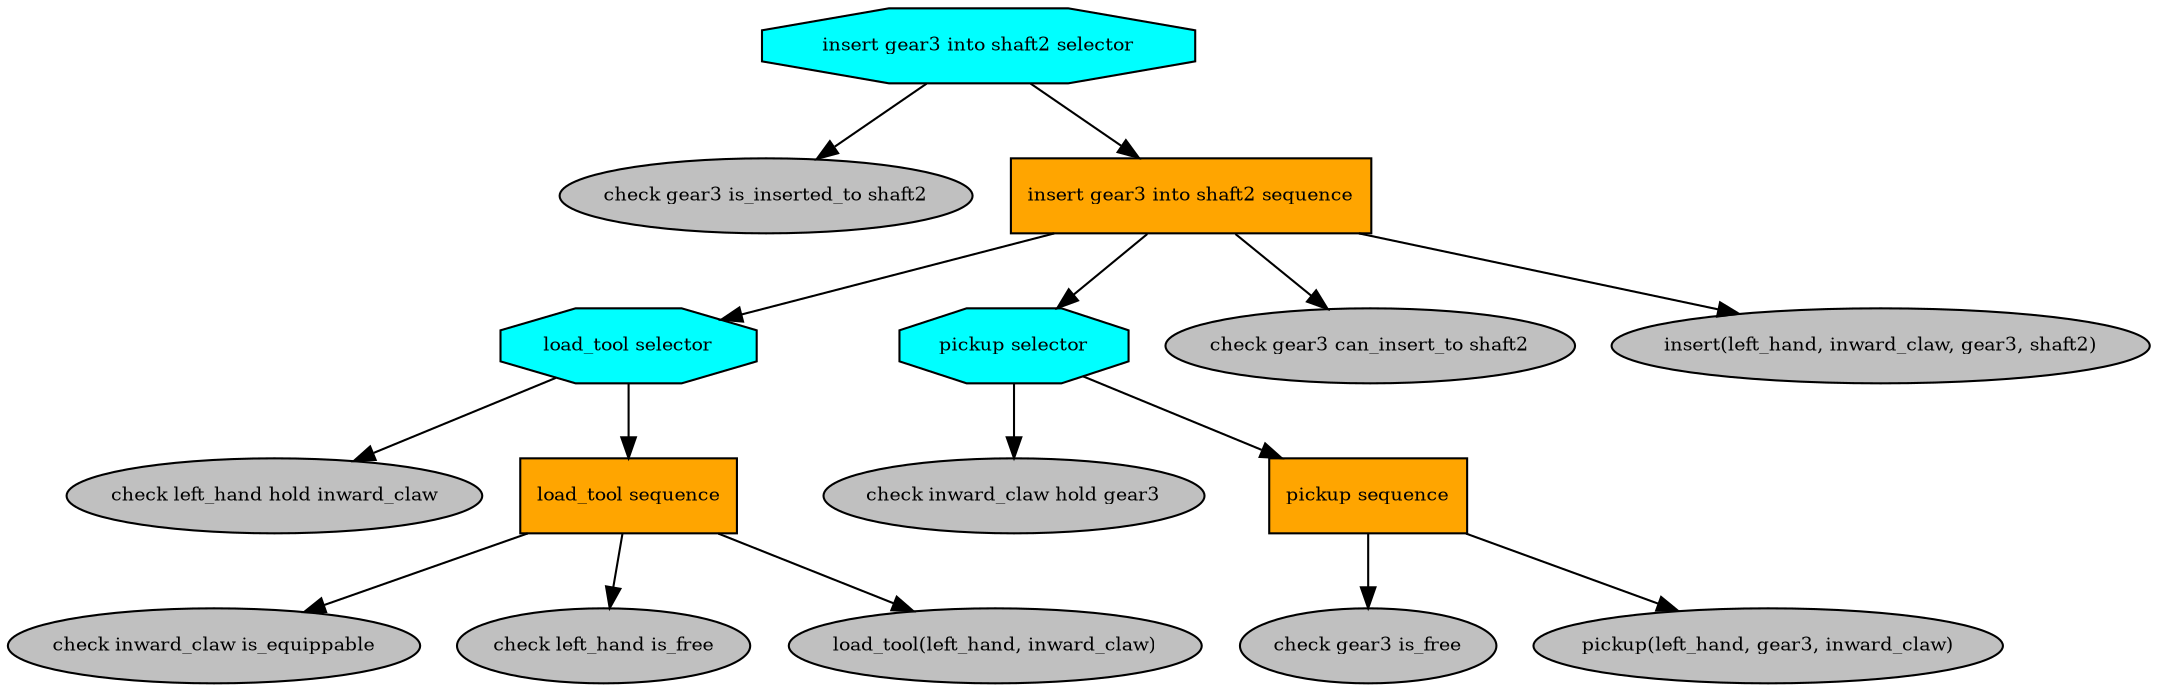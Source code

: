 digraph pastafarianism {
ordering=out;
graph [fontname="times-roman"];
node [fontname="times-roman"];
edge [fontname="times-roman"];
"insert gear3 into shaft2 selector" [fillcolor=cyan, fontcolor=black, fontsize=9, label="insert gear3 into shaft2 selector", shape=octagon, style=filled];
"check gear3 is_inserted_to shaft2" [fillcolor=gray, fontcolor=black, fontsize=9, label="check gear3 is_inserted_to shaft2", shape=ellipse, style=filled];
"insert gear3 into shaft2 selector" -> "check gear3 is_inserted_to shaft2";
"insert gear3 into shaft2 sequence" [fillcolor=orange, fontcolor=black, fontsize=9, label="insert gear3 into shaft2 sequence", shape=box, style=filled];
"insert gear3 into shaft2 selector" -> "insert gear3 into shaft2 sequence";
"load_tool selector" [fillcolor=cyan, fontcolor=black, fontsize=9, label="load_tool selector", shape=octagon, style=filled];
"insert gear3 into shaft2 sequence" -> "load_tool selector";
"check left_hand hold inward_claw" [fillcolor=gray, fontcolor=black, fontsize=9, label="check left_hand hold inward_claw", shape=ellipse, style=filled];
"load_tool selector" -> "check left_hand hold inward_claw";
"load_tool sequence" [fillcolor=orange, fontcolor=black, fontsize=9, label="load_tool sequence", shape=box, style=filled];
"load_tool selector" -> "load_tool sequence";
"check inward_claw is_equippable" [fillcolor=gray, fontcolor=black, fontsize=9, label="check inward_claw is_equippable", shape=ellipse, style=filled];
"load_tool sequence" -> "check inward_claw is_equippable";
"check left_hand is_free" [fillcolor=gray, fontcolor=black, fontsize=9, label="check left_hand is_free", shape=ellipse, style=filled];
"load_tool sequence" -> "check left_hand is_free";
"load_tool(left_hand, inward_claw)" [fillcolor=gray, fontcolor=black, fontsize=9, label="load_tool(left_hand, inward_claw)", shape=ellipse, style=filled];
"load_tool sequence" -> "load_tool(left_hand, inward_claw)";
"pickup selector" [fillcolor=cyan, fontcolor=black, fontsize=9, label="pickup selector", shape=octagon, style=filled];
"insert gear3 into shaft2 sequence" -> "pickup selector";
"check inward_claw hold gear3" [fillcolor=gray, fontcolor=black, fontsize=9, label="check inward_claw hold gear3", shape=ellipse, style=filled];
"pickup selector" -> "check inward_claw hold gear3";
"pickup sequence" [fillcolor=orange, fontcolor=black, fontsize=9, label="pickup sequence", shape=box, style=filled];
"pickup selector" -> "pickup sequence";
"check gear3 is_free" [fillcolor=gray, fontcolor=black, fontsize=9, label="check gear3 is_free", shape=ellipse, style=filled];
"pickup sequence" -> "check gear3 is_free";
"pickup(left_hand, gear3, inward_claw)" [fillcolor=gray, fontcolor=black, fontsize=9, label="pickup(left_hand, gear3, inward_claw)", shape=ellipse, style=filled];
"pickup sequence" -> "pickup(left_hand, gear3, inward_claw)";
"check gear3 can_insert_to shaft2" [fillcolor=gray, fontcolor=black, fontsize=9, label="check gear3 can_insert_to shaft2", shape=ellipse, style=filled];
"insert gear3 into shaft2 sequence" -> "check gear3 can_insert_to shaft2";
"insert(left_hand, inward_claw, gear3, shaft2)" [fillcolor=gray, fontcolor=black, fontsize=9, label="insert(left_hand, inward_claw, gear3, shaft2)", shape=ellipse, style=filled];
"insert gear3 into shaft2 sequence" -> "insert(left_hand, inward_claw, gear3, shaft2)";
}
